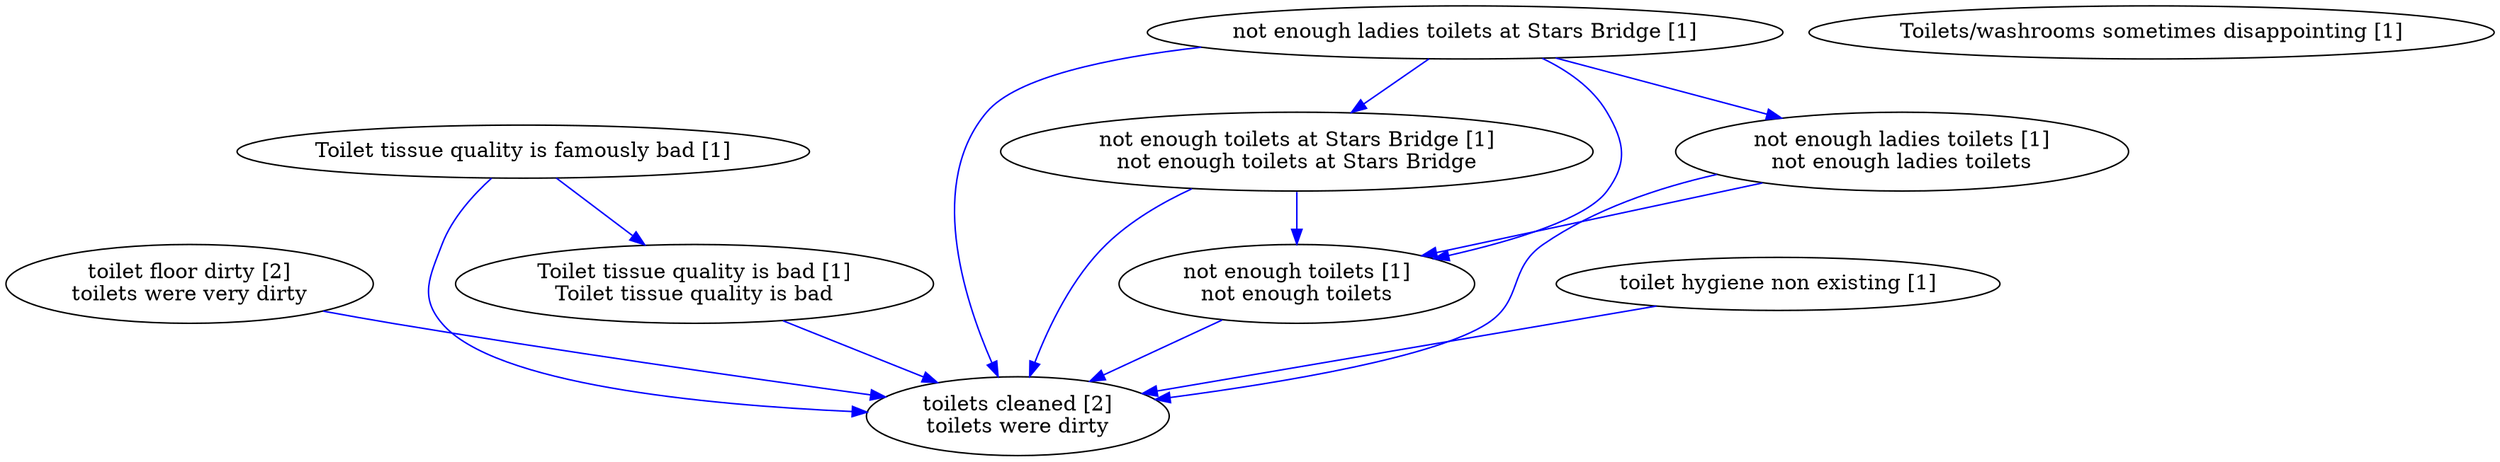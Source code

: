 digraph collapsedGraph {
"toilet floor dirty [2]\ntoilets were very dirty""toilets cleaned [2]\ntoilets were dirty""Toilet tissue quality is famously bad [1]""Toilet tissue quality is bad [1]\nToilet tissue quality is bad""Toilets/washrooms sometimes disappointing [1]""not enough ladies toilets at Stars Bridge [1]""not enough toilets at Stars Bridge [1]\nnot enough toilets at Stars Bridge""not enough toilets [1]\nnot enough toilets""not enough ladies toilets [1]\nnot enough ladies toilets""toilet hygiene non existing [1]""toilet floor dirty [2]\ntoilets were very dirty" -> "toilets cleaned [2]\ntoilets were dirty" [color=blue]
"Toilet tissue quality is bad [1]\nToilet tissue quality is bad" -> "toilets cleaned [2]\ntoilets were dirty" [color=blue]
"not enough toilets at Stars Bridge [1]\nnot enough toilets at Stars Bridge" -> "toilets cleaned [2]\ntoilets were dirty" [color=blue]
"Toilet tissue quality is famously bad [1]" -> "toilets cleaned [2]\ntoilets were dirty" [color=blue]
"not enough toilets [1]\nnot enough toilets" -> "toilets cleaned [2]\ntoilets were dirty" [color=blue]
"toilet hygiene non existing [1]" -> "toilets cleaned [2]\ntoilets were dirty" [color=blue]
"not enough ladies toilets [1]\nnot enough ladies toilets" -> "toilets cleaned [2]\ntoilets were dirty" [color=blue]
"not enough ladies toilets at Stars Bridge [1]" -> "toilets cleaned [2]\ntoilets were dirty" [color=blue]
"Toilet tissue quality is famously bad [1]" -> "Toilet tissue quality is bad [1]\nToilet tissue quality is bad" [color=blue]
"not enough ladies toilets at Stars Bridge [1]" -> "not enough toilets at Stars Bridge [1]\nnot enough toilets at Stars Bridge" [color=blue]
"not enough toilets at Stars Bridge [1]\nnot enough toilets at Stars Bridge" -> "not enough toilets [1]\nnot enough toilets" [color=blue]
"not enough ladies toilets at Stars Bridge [1]" -> "not enough ladies toilets [1]\nnot enough ladies toilets" [color=blue]
"not enough ladies toilets [1]\nnot enough ladies toilets" -> "not enough toilets [1]\nnot enough toilets" [color=blue]
"not enough ladies toilets at Stars Bridge [1]" -> "not enough toilets [1]\nnot enough toilets" [color=blue]
}